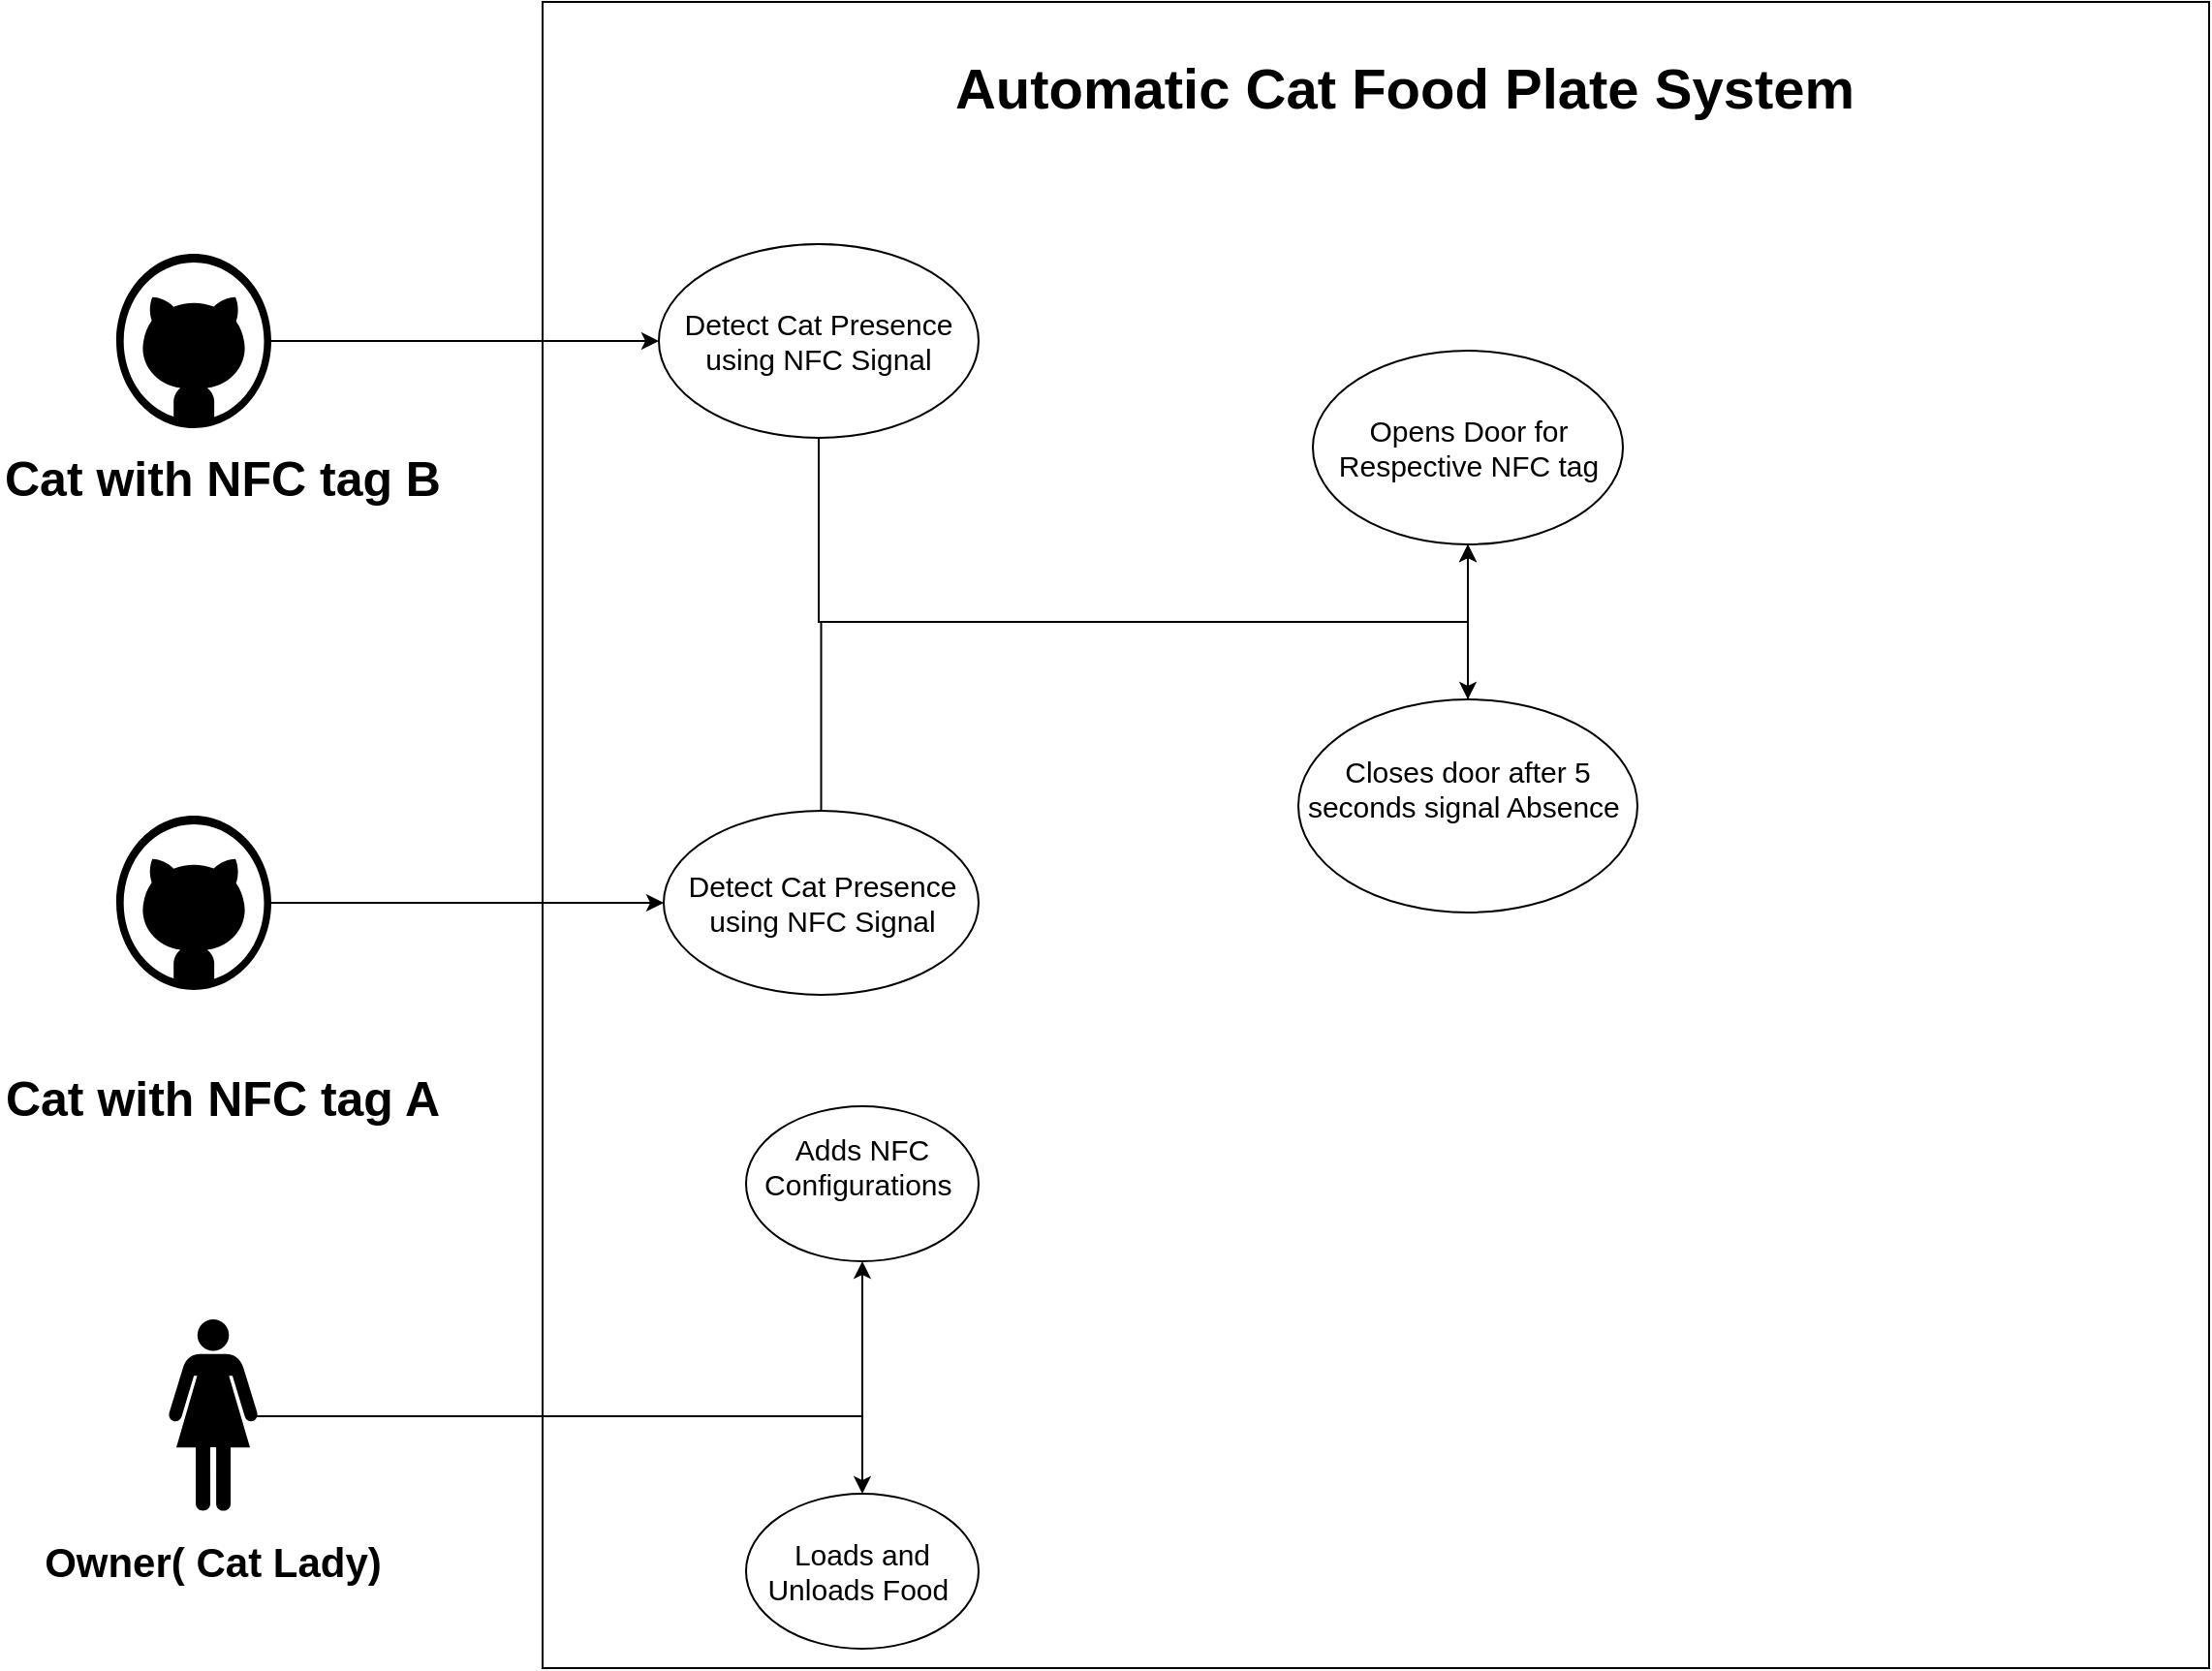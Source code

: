 <mxfile version="24.6.5" type="device">
  <diagram name="Page-1" id="J2kVK7LZULOZ50CEEEN-">
    <mxGraphModel dx="1908" dy="1230" grid="1" gridSize="10" guides="1" tooltips="1" connect="1" arrows="1" fold="1" page="1" pageScale="1" pageWidth="850" pageHeight="1100" math="0" shadow="0">
      <root>
        <mxCell id="0" />
        <mxCell id="1" parent="0" />
        <mxCell id="nNqtNZUK64NHDpkSiPCm-13" value="" style="group" vertex="1" connectable="0" parent="1">
          <mxGeometry x="50" y="150" width="230" height="130" as="geometry" />
        </mxCell>
        <mxCell id="nNqtNZUK64NHDpkSiPCm-1" value="" style="verticalLabelPosition=bottom;html=1;verticalAlign=top;align=center;strokeColor=none;fillColor=#000000;shape=mxgraph.azure.github_code;pointerEvents=1;" vertex="1" parent="nNqtNZUK64NHDpkSiPCm-13">
          <mxGeometry x="60" width="80" height="90" as="geometry" />
        </mxCell>
        <mxCell id="nNqtNZUK64NHDpkSiPCm-12" value="Cat with NFC tag B" style="text;strokeColor=none;align=center;fillColor=none;html=1;verticalAlign=middle;whiteSpace=wrap;rounded=0;strokeWidth=2;fontSize=25;fontStyle=1" vertex="1" parent="nNqtNZUK64NHDpkSiPCm-13">
          <mxGeometry y="100" width="230" height="30" as="geometry" />
        </mxCell>
        <mxCell id="nNqtNZUK64NHDpkSiPCm-14" value="" style="group" vertex="1" connectable="0" parent="1">
          <mxGeometry x="50" y="440" width="230" height="160" as="geometry" />
        </mxCell>
        <mxCell id="nNqtNZUK64NHDpkSiPCm-8" value="" style="verticalLabelPosition=bottom;html=1;verticalAlign=top;align=center;strokeColor=none;fillColor=#000000;shape=mxgraph.azure.github_code;pointerEvents=1;" vertex="1" parent="nNqtNZUK64NHDpkSiPCm-14">
          <mxGeometry x="60" width="80" height="90" as="geometry" />
        </mxCell>
        <mxCell id="nNqtNZUK64NHDpkSiPCm-9" value="Cat with NFC tag A" style="text;strokeColor=none;align=center;fillColor=none;html=1;verticalAlign=middle;whiteSpace=wrap;rounded=0;strokeWidth=2;fontSize=25;fontStyle=1" vertex="1" parent="nNqtNZUK64NHDpkSiPCm-14">
          <mxGeometry y="130" width="230" height="30" as="geometry" />
        </mxCell>
        <mxCell id="nNqtNZUK64NHDpkSiPCm-15" value="" style="group" vertex="1" connectable="0" parent="1">
          <mxGeometry x="60" y="700" width="200" height="140" as="geometry" />
        </mxCell>
        <mxCell id="nNqtNZUK64NHDpkSiPCm-3" value="" style="shape=mxgraph.signs.people.woman_1;html=1;pointerEvents=1;fillColor=#000000;strokeColor=none;verticalLabelPosition=bottom;verticalAlign=top;align=center;" vertex="1" parent="nNqtNZUK64NHDpkSiPCm-15">
          <mxGeometry x="76" width="48" height="100" as="geometry" />
        </mxCell>
        <mxCell id="nNqtNZUK64NHDpkSiPCm-6" value="Owner( Cat Lady)" style="text;strokeColor=none;align=center;fillColor=none;html=1;verticalAlign=middle;whiteSpace=wrap;rounded=0;fontSize=21;fontStyle=1" vertex="1" parent="nNqtNZUK64NHDpkSiPCm-15">
          <mxGeometry y="110" width="200" height="30" as="geometry" />
        </mxCell>
        <mxCell id="nNqtNZUK64NHDpkSiPCm-16" value="" style="whiteSpace=wrap;html=1;aspect=fixed;fillColor=none;movable=0;resizable=0;rotatable=0;deletable=0;editable=0;locked=1;connectable=0;" vertex="1" parent="1">
          <mxGeometry x="330" y="20" width="860" height="860" as="geometry" />
        </mxCell>
        <mxCell id="nNqtNZUK64NHDpkSiPCm-17" value="Automatic Cat Food Plate &lt;span class=&quot;hljs-keyword&quot; style=&quot;font-size: 29px;&quot;&gt;System&lt;/span&gt;" style="text;strokeColor=none;align=center;fillColor=none;html=1;verticalAlign=middle;whiteSpace=wrap;rounded=0;fontStyle=1;fontSize=29;" vertex="1" parent="1">
          <mxGeometry x="520" y="50" width="510" height="30" as="geometry" />
        </mxCell>
        <mxCell id="nNqtNZUK64NHDpkSiPCm-27" style="edgeStyle=orthogonalEdgeStyle;rounded=0;orthogonalLoop=1;jettySize=auto;html=1;entryX=0.5;entryY=1;entryDx=0;entryDy=0;" edge="1" parent="1" source="nNqtNZUK64NHDpkSiPCm-18" target="nNqtNZUK64NHDpkSiPCm-20">
          <mxGeometry relative="1" as="geometry">
            <Array as="points">
              <mxPoint x="474" y="340" />
              <mxPoint x="807" y="340" />
            </Array>
          </mxGeometry>
        </mxCell>
        <mxCell id="nNqtNZUK64NHDpkSiPCm-18" value="Detect Cat Presence using NFC Signal" style="ellipse;whiteSpace=wrap;html=1;fontSize=15;" vertex="1" parent="1">
          <mxGeometry x="392.5" y="437.5" width="162.5" height="95" as="geometry" />
        </mxCell>
        <mxCell id="nNqtNZUK64NHDpkSiPCm-25" style="edgeStyle=orthogonalEdgeStyle;rounded=0;orthogonalLoop=1;jettySize=auto;html=1;entryX=0.5;entryY=0;entryDx=0;entryDy=0;endArrow=none;endFill=0;" edge="1" parent="1" source="nNqtNZUK64NHDpkSiPCm-19" target="nNqtNZUK64NHDpkSiPCm-21">
          <mxGeometry relative="1" as="geometry">
            <Array as="points">
              <mxPoint x="473" y="340" />
              <mxPoint x="808" y="340" />
            </Array>
          </mxGeometry>
        </mxCell>
        <mxCell id="nNqtNZUK64NHDpkSiPCm-19" value="Detect Cat Presence using NFC Signal" style="ellipse;whiteSpace=wrap;html=1;fontSize=15;" vertex="1" parent="1">
          <mxGeometry x="390" y="145" width="165" height="100" as="geometry" />
        </mxCell>
        <mxCell id="nNqtNZUK64NHDpkSiPCm-22" style="edgeStyle=orthogonalEdgeStyle;rounded=0;orthogonalLoop=1;jettySize=auto;html=1;exitX=0.5;exitY=1;exitDx=0;exitDy=0;entryX=0.5;entryY=0;entryDx=0;entryDy=0;endArrow=classic;endFill=1;startArrow=classic;startFill=1;" edge="1" parent="1" source="nNqtNZUK64NHDpkSiPCm-20" target="nNqtNZUK64NHDpkSiPCm-21">
          <mxGeometry relative="1" as="geometry" />
        </mxCell>
        <mxCell id="nNqtNZUK64NHDpkSiPCm-20" value="Opens Door for Respective NFC tag" style="ellipse;whiteSpace=wrap;html=1;fontSize=15;" vertex="1" parent="1">
          <mxGeometry x="727.5" y="200" width="160" height="100" as="geometry" />
        </mxCell>
        <mxCell id="nNqtNZUK64NHDpkSiPCm-21" value="Closes door after 5 seconds signal Absence&amp;nbsp;&lt;div style=&quot;font-size: 15px;&quot;&gt;&lt;br style=&quot;font-size: 15px;&quot;&gt;&lt;/div&gt;" style="ellipse;whiteSpace=wrap;html=1;fontSize=15;" vertex="1" parent="1">
          <mxGeometry x="720" y="380" width="175" height="110" as="geometry" />
        </mxCell>
        <mxCell id="nNqtNZUK64NHDpkSiPCm-23" style="edgeStyle=orthogonalEdgeStyle;rounded=0;orthogonalLoop=1;jettySize=auto;html=1;exitX=1;exitY=0.5;exitDx=0;exitDy=0;exitPerimeter=0;entryX=0;entryY=0.5;entryDx=0;entryDy=0;" edge="1" parent="1" source="nNqtNZUK64NHDpkSiPCm-1" target="nNqtNZUK64NHDpkSiPCm-19">
          <mxGeometry relative="1" as="geometry" />
        </mxCell>
        <mxCell id="nNqtNZUK64NHDpkSiPCm-24" style="edgeStyle=orthogonalEdgeStyle;rounded=0;orthogonalLoop=1;jettySize=auto;html=1;entryX=0;entryY=0.5;entryDx=0;entryDy=0;" edge="1" parent="1" source="nNqtNZUK64NHDpkSiPCm-8" target="nNqtNZUK64NHDpkSiPCm-18">
          <mxGeometry relative="1" as="geometry" />
        </mxCell>
        <mxCell id="nNqtNZUK64NHDpkSiPCm-28" value="Adds NFC Configurations&amp;nbsp;&lt;div style=&quot;font-size: 15px;&quot;&gt;&lt;br style=&quot;font-size: 15px;&quot;&gt;&lt;/div&gt;" style="ellipse;whiteSpace=wrap;html=1;fontSize=15;" vertex="1" parent="1">
          <mxGeometry x="435" y="590" width="120" height="80" as="geometry" />
        </mxCell>
        <mxCell id="nNqtNZUK64NHDpkSiPCm-29" value="Loads and Unloads Food&amp;nbsp;" style="ellipse;whiteSpace=wrap;html=1;fontSize=15;" vertex="1" parent="1">
          <mxGeometry x="435" y="790" width="120" height="80" as="geometry" />
        </mxCell>
        <mxCell id="nNqtNZUK64NHDpkSiPCm-30" style="edgeStyle=orthogonalEdgeStyle;rounded=0;orthogonalLoop=1;jettySize=auto;html=1;exitX=0.97;exitY=0.5;exitDx=0;exitDy=0;exitPerimeter=0;entryX=0.5;entryY=1;entryDx=0;entryDy=0;" edge="1" parent="1" source="nNqtNZUK64NHDpkSiPCm-3" target="nNqtNZUK64NHDpkSiPCm-28">
          <mxGeometry relative="1" as="geometry" />
        </mxCell>
        <mxCell id="nNqtNZUK64NHDpkSiPCm-31" style="edgeStyle=orthogonalEdgeStyle;rounded=0;orthogonalLoop=1;jettySize=auto;html=1;entryX=0.5;entryY=0;entryDx=0;entryDy=0;" edge="1" parent="1" source="nNqtNZUK64NHDpkSiPCm-3" target="nNqtNZUK64NHDpkSiPCm-29">
          <mxGeometry relative="1" as="geometry" />
        </mxCell>
      </root>
    </mxGraphModel>
  </diagram>
</mxfile>
